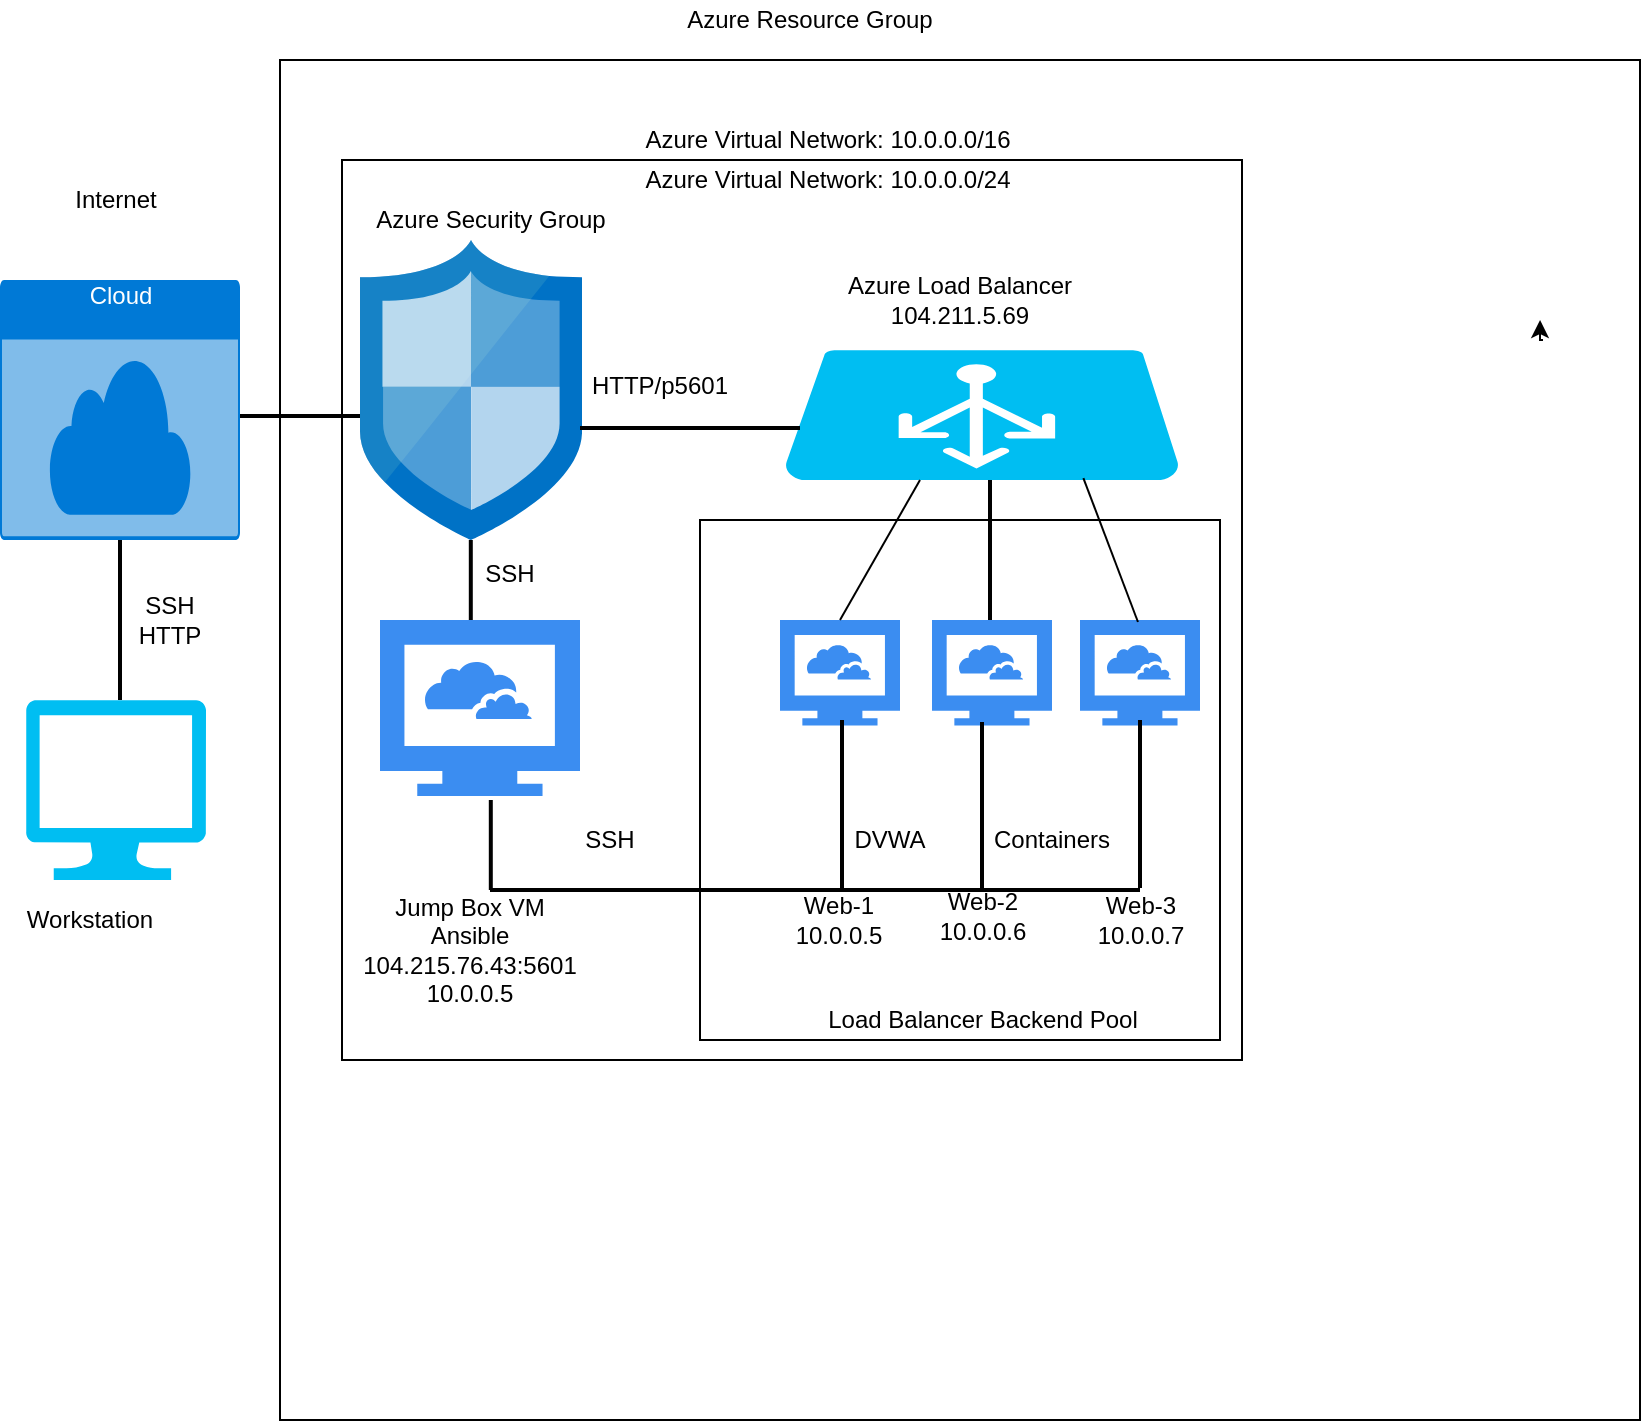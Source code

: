 <mxfile version="13.5.6" type="device"><diagram id="E344wj4Etz8YG2342ceX" name="Page-1"><mxGraphModel dx="831" dy="537" grid="1" gridSize="10" guides="1" tooltips="1" connect="1" arrows="1" fold="1" page="1" pageScale="1" pageWidth="850" pageHeight="1100" math="0" shadow="0"><root><mxCell id="0"/><mxCell id="1" parent="0"/><mxCell id="ySUAuTWKlnxIrZhsRZes-20" value="" style="whiteSpace=wrap;html=1;aspect=fixed;" vertex="1" parent="1"><mxGeometry x="160" y="50" width="680" height="680" as="geometry"/></mxCell><mxCell id="ySUAuTWKlnxIrZhsRZes-19" value="" style="whiteSpace=wrap;html=1;aspect=fixed;" vertex="1" parent="1"><mxGeometry x="191" y="100" width="450" height="450" as="geometry"/></mxCell><mxCell id="ySUAuTWKlnxIrZhsRZes-16" value="" style="whiteSpace=wrap;html=1;aspect=fixed;" vertex="1" parent="1"><mxGeometry x="370" y="280" width="260" height="260" as="geometry"/></mxCell><mxCell id="ySUAuTWKlnxIrZhsRZes-5" value="" style="verticalLabelPosition=bottom;html=1;verticalAlign=top;align=center;strokeColor=none;fillColor=#00BEF2;shape=mxgraph.azure.computer;pointerEvents=1;" vertex="1" parent="1"><mxGeometry x="33" y="370" width="90" height="90" as="geometry"/></mxCell><mxCell id="ySUAuTWKlnxIrZhsRZes-6" value="" style="html=1;aspect=fixed;strokeColor=none;shadow=0;align=center;verticalAlign=top;fillColor=#3B8DF1;shape=mxgraph.gcp2.cloud_computer" vertex="1" parent="1"><mxGeometry x="210" y="330" width="100" height="88" as="geometry"/></mxCell><mxCell id="ySUAuTWKlnxIrZhsRZes-7" value="" style="html=1;aspect=fixed;strokeColor=none;shadow=0;align=center;verticalAlign=top;fillColor=#3B8DF1;shape=mxgraph.gcp2.cloud_computer" vertex="1" parent="1"><mxGeometry x="410" y="330" width="60" height="52.8" as="geometry"/></mxCell><mxCell id="ySUAuTWKlnxIrZhsRZes-8" value="" style="html=1;aspect=fixed;strokeColor=none;shadow=0;align=center;verticalAlign=top;fillColor=#3B8DF1;shape=mxgraph.gcp2.cloud_computer" vertex="1" parent="1"><mxGeometry x="560" y="330" width="60" height="52.8" as="geometry"/></mxCell><mxCell id="ySUAuTWKlnxIrZhsRZes-11" value="Cloud" style="html=1;strokeColor=none;fillColor=#0079D6;labelPosition=center;verticalLabelPosition=middle;verticalAlign=top;align=center;fontSize=12;outlineConnect=0;spacingTop=-6;fontColor=#FFFFFF;shape=mxgraph.sitemap.cloud;" vertex="1" parent="1"><mxGeometry x="20" y="160" width="120" height="130" as="geometry"/></mxCell><mxCell id="ySUAuTWKlnxIrZhsRZes-12" value="" style="html=1;aspect=fixed;strokeColor=none;shadow=0;align=center;verticalAlign=top;fillColor=#3B8DF1;shape=mxgraph.gcp2.cloud_computer" vertex="1" parent="1"><mxGeometry x="486" y="330" width="60" height="52.8" as="geometry"/></mxCell><mxCell id="ySUAuTWKlnxIrZhsRZes-13" value="" style="aspect=fixed;html=1;points=[];align=center;image;fontSize=12;image=img/lib/mscae/Network_Security_Groups_Classic.svg;" vertex="1" parent="1"><mxGeometry x="200" y="140" width="111.02" height="150.03" as="geometry"/></mxCell><mxCell id="ySUAuTWKlnxIrZhsRZes-14" value="" style="verticalLabelPosition=bottom;html=1;verticalAlign=top;align=center;strokeColor=none;fillColor=#00BEF2;shape=mxgraph.azure.azure_load_balancer;" vertex="1" parent="1"><mxGeometry x="412" y="195" width="198" height="65" as="geometry"/></mxCell><mxCell id="ySUAuTWKlnxIrZhsRZes-25" value="" style="line;strokeWidth=2;html=1;" vertex="1" parent="1"><mxGeometry x="140" y="223" width="60" height="10" as="geometry"/></mxCell><mxCell id="ySUAuTWKlnxIrZhsRZes-27" value="" style="line;strokeWidth=2;direction=south;html=1;" vertex="1" parent="1"><mxGeometry x="75" y="290" width="10" height="80" as="geometry"/></mxCell><mxCell id="ySUAuTWKlnxIrZhsRZes-30" value="" style="line;strokeWidth=2;html=1;" vertex="1" parent="1"><mxGeometry x="310" y="229.03" width="110" height="10" as="geometry"/></mxCell><mxCell id="ySUAuTWKlnxIrZhsRZes-31" value="" style="endArrow=none;html=1;" edge="1" parent="1"><mxGeometry width="50" height="50" relative="1" as="geometry"><mxPoint x="440" y="330" as="sourcePoint"/><mxPoint x="480" y="260" as="targetPoint"/></mxGeometry></mxCell><mxCell id="ySUAuTWKlnxIrZhsRZes-32" value="" style="endArrow=none;html=1;exitX=0.483;exitY=0.019;exitDx=0;exitDy=0;exitPerimeter=0;entryX=0.756;entryY=0.985;entryDx=0;entryDy=0;entryPerimeter=0;" edge="1" parent="1" source="ySUAuTWKlnxIrZhsRZes-8" target="ySUAuTWKlnxIrZhsRZes-14"><mxGeometry width="50" height="50" relative="1" as="geometry"><mxPoint x="450" y="340" as="sourcePoint"/><mxPoint x="490" y="270" as="targetPoint"/></mxGeometry></mxCell><mxCell id="ySUAuTWKlnxIrZhsRZes-33" value="" style="line;strokeWidth=2;direction=south;html=1;" vertex="1" parent="1"><mxGeometry x="510" y="260" width="10" height="70" as="geometry"/></mxCell><mxCell id="ySUAuTWKlnxIrZhsRZes-48" value="" style="line;strokeWidth=2;direction=south;html=1;" vertex="1" parent="1"><mxGeometry x="250.4" y="290" width="10" height="40" as="geometry"/></mxCell><mxCell id="ySUAuTWKlnxIrZhsRZes-69" value="Azure Resource Group" style="text;html=1;strokeColor=none;fillColor=none;align=center;verticalAlign=middle;whiteSpace=wrap;rounded=0;" vertex="1" parent="1"><mxGeometry x="320" y="20" width="210" height="20" as="geometry"/></mxCell><mxCell id="ySUAuTWKlnxIrZhsRZes-70" value="Azure Virtual Network: 10.0.0.0/16" style="text;html=1;strokeColor=none;fillColor=none;align=center;verticalAlign=middle;whiteSpace=wrap;rounded=0;" vertex="1" parent="1"><mxGeometry x="328.8" y="80" width="210" height="20" as="geometry"/></mxCell><mxCell id="ySUAuTWKlnxIrZhsRZes-71" value="Azure Virtual Network: 10.0.0.0/24" style="text;html=1;strokeColor=none;fillColor=none;align=center;verticalAlign=middle;whiteSpace=wrap;rounded=0;" vertex="1" parent="1"><mxGeometry x="328.8" y="100" width="210" height="20" as="geometry"/></mxCell><mxCell id="ySUAuTWKlnxIrZhsRZes-72" value="Azure Load Balancer&lt;br&gt;104.211.5.69&lt;br&gt;" style="text;html=1;strokeColor=none;fillColor=none;align=center;verticalAlign=middle;whiteSpace=wrap;rounded=0;" vertex="1" parent="1"><mxGeometry x="395" y="160" width="210" height="20" as="geometry"/></mxCell><mxCell id="ySUAuTWKlnxIrZhsRZes-73" value="Azure Security Group" style="text;html=1;strokeColor=none;fillColor=none;align=center;verticalAlign=middle;whiteSpace=wrap;rounded=0;" vertex="1" parent="1"><mxGeometry x="191" y="120" width="149" height="20" as="geometry"/></mxCell><mxCell id="ySUAuTWKlnxIrZhsRZes-74" value="Internet" style="text;html=1;strokeColor=none;fillColor=none;align=center;verticalAlign=middle;whiteSpace=wrap;rounded=0;" vertex="1" parent="1"><mxGeometry x="33" y="110" width="90" height="20" as="geometry"/></mxCell><mxCell id="ySUAuTWKlnxIrZhsRZes-75" value="Workstation" style="text;html=1;strokeColor=none;fillColor=none;align=center;verticalAlign=middle;whiteSpace=wrap;rounded=0;" vertex="1" parent="1"><mxGeometry x="20" y="470" width="90" height="20" as="geometry"/></mxCell><mxCell id="ySUAuTWKlnxIrZhsRZes-76" value="SSH&lt;br&gt;HTTP" style="text;html=1;strokeColor=none;fillColor=none;align=center;verticalAlign=middle;whiteSpace=wrap;rounded=0;" vertex="1" parent="1"><mxGeometry x="60" y="320.52" width="90" height="19.48" as="geometry"/></mxCell><mxCell id="ySUAuTWKlnxIrZhsRZes-77" value="SSH" style="text;html=1;strokeColor=none;fillColor=none;align=center;verticalAlign=middle;whiteSpace=wrap;rounded=0;" vertex="1" parent="1"><mxGeometry x="230" y="297.55" width="90" height="19.48" as="geometry"/></mxCell><mxCell id="ySUAuTWKlnxIrZhsRZes-78" value="SSH" style="text;html=1;strokeColor=none;fillColor=none;align=center;verticalAlign=middle;whiteSpace=wrap;rounded=0;" vertex="1" parent="1"><mxGeometry x="280" y="430.0" width="90" height="19.48" as="geometry"/></mxCell><mxCell id="ySUAuTWKlnxIrZhsRZes-80" value="HTTP/p5601" style="text;html=1;strokeColor=none;fillColor=none;align=center;verticalAlign=middle;whiteSpace=wrap;rounded=0;" vertex="1" parent="1"><mxGeometry x="305" y="203.52" width="90" height="19.48" as="geometry"/></mxCell><mxCell id="ySUAuTWKlnxIrZhsRZes-81" value="Load Balancer Backend Pool" style="text;html=1;strokeColor=none;fillColor=none;align=center;verticalAlign=middle;whiteSpace=wrap;rounded=0;" vertex="1" parent="1"><mxGeometry x="430.75" y="520" width="160.5" height="20" as="geometry"/></mxCell><mxCell id="ySUAuTWKlnxIrZhsRZes-82" value="Web-1&lt;br&gt;10.0.0.5" style="text;html=1;strokeColor=none;fillColor=none;align=center;verticalAlign=middle;whiteSpace=wrap;rounded=0;" vertex="1" parent="1"><mxGeometry x="410" y="470.48" width="58.8" height="20" as="geometry"/></mxCell><mxCell id="ySUAuTWKlnxIrZhsRZes-83" value="Web-2&lt;br&gt;10.0.0.6" style="text;html=1;strokeColor=none;fillColor=none;align=center;verticalAlign=middle;whiteSpace=wrap;rounded=0;" vertex="1" parent="1"><mxGeometry x="481.6" y="468.48" width="58.8" height="20" as="geometry"/></mxCell><mxCell id="ySUAuTWKlnxIrZhsRZes-84" value="Web-3&lt;br&gt;10.0.0.7" style="text;html=1;strokeColor=none;fillColor=none;align=center;verticalAlign=middle;whiteSpace=wrap;rounded=0;" vertex="1" parent="1"><mxGeometry x="561.2" y="470" width="58.8" height="20" as="geometry"/></mxCell><mxCell id="ySUAuTWKlnxIrZhsRZes-89" style="edgeStyle=orthogonalEdgeStyle;rounded=0;orthogonalLoop=1;jettySize=auto;html=1;exitX=0.75;exitY=1;exitDx=0;exitDy=0;entryX=0.743;entryY=0.5;entryDx=0;entryDy=0;entryPerimeter=0;" edge="1" parent="1"><mxGeometry relative="1" as="geometry"><mxPoint x="791.5" y="190" as="sourcePoint"/><mxPoint x="790.03" y="180" as="targetPoint"/></mxGeometry></mxCell><mxCell id="ySUAuTWKlnxIrZhsRZes-90" value="Jump Box VM&lt;br&gt;Ansible&lt;br&gt;104.215.76.43:5601&lt;br&gt;10.0.0.5" style="text;html=1;strokeColor=none;fillColor=none;align=center;verticalAlign=middle;whiteSpace=wrap;rounded=0;" vertex="1" parent="1"><mxGeometry x="210" y="470.48" width="90" height="49.52" as="geometry"/></mxCell><mxCell id="ySUAuTWKlnxIrZhsRZes-91" value="DVWA" style="text;html=1;strokeColor=none;fillColor=none;align=center;verticalAlign=middle;whiteSpace=wrap;rounded=0;" vertex="1" parent="1"><mxGeometry x="420" y="430.0" width="90" height="19.48" as="geometry"/></mxCell><mxCell id="ySUAuTWKlnxIrZhsRZes-92" value="Containers" style="text;html=1;strokeColor=none;fillColor=none;align=center;verticalAlign=middle;whiteSpace=wrap;rounded=0;" vertex="1" parent="1"><mxGeometry x="501.25" y="430.0" width="90" height="19.48" as="geometry"/></mxCell><mxCell id="ySUAuTWKlnxIrZhsRZes-34" value="" style="line;strokeWidth=2;html=1;" vertex="1" parent="1"><mxGeometry x="265" y="460" width="325" height="10" as="geometry"/></mxCell><mxCell id="ySUAuTWKlnxIrZhsRZes-35" value="" style="line;strokeWidth=2;direction=south;html=1;" vertex="1" parent="1"><mxGeometry x="260.4" y="420" width="10" height="45" as="geometry"/></mxCell><mxCell id="ySUAuTWKlnxIrZhsRZes-37" value="" style="line;strokeWidth=2;direction=south;html=1;" vertex="1" parent="1"><mxGeometry x="436" y="380" width="10" height="84" as="geometry"/></mxCell><mxCell id="ySUAuTWKlnxIrZhsRZes-38" value="" style="line;strokeWidth=2;direction=south;html=1;" vertex="1" parent="1"><mxGeometry x="506" y="381" width="10" height="84" as="geometry"/></mxCell><mxCell id="ySUAuTWKlnxIrZhsRZes-39" value="" style="line;strokeWidth=2;direction=south;html=1;" vertex="1" parent="1"><mxGeometry x="585" y="380" width="10" height="84" as="geometry"/></mxCell></root></mxGraphModel></diagram></mxfile>